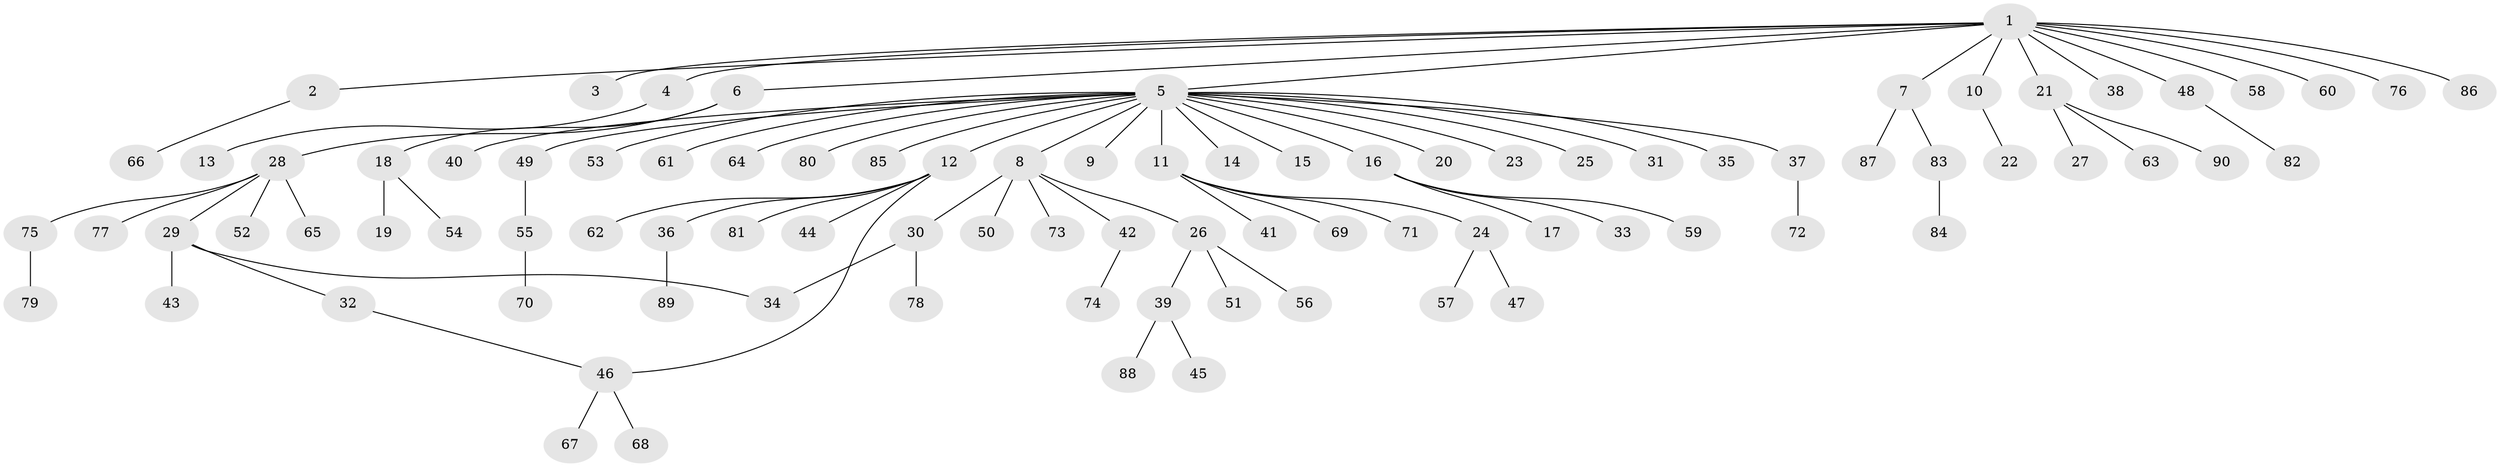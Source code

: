 // Generated by graph-tools (version 1.1) at 2025/14/03/09/25 04:14:31]
// undirected, 90 vertices, 91 edges
graph export_dot {
graph [start="1"]
  node [color=gray90,style=filled];
  1;
  2;
  3;
  4;
  5;
  6;
  7;
  8;
  9;
  10;
  11;
  12;
  13;
  14;
  15;
  16;
  17;
  18;
  19;
  20;
  21;
  22;
  23;
  24;
  25;
  26;
  27;
  28;
  29;
  30;
  31;
  32;
  33;
  34;
  35;
  36;
  37;
  38;
  39;
  40;
  41;
  42;
  43;
  44;
  45;
  46;
  47;
  48;
  49;
  50;
  51;
  52;
  53;
  54;
  55;
  56;
  57;
  58;
  59;
  60;
  61;
  62;
  63;
  64;
  65;
  66;
  67;
  68;
  69;
  70;
  71;
  72;
  73;
  74;
  75;
  76;
  77;
  78;
  79;
  80;
  81;
  82;
  83;
  84;
  85;
  86;
  87;
  88;
  89;
  90;
  1 -- 2;
  1 -- 3;
  1 -- 4;
  1 -- 5;
  1 -- 6;
  1 -- 7;
  1 -- 10;
  1 -- 21;
  1 -- 38;
  1 -- 48;
  1 -- 58;
  1 -- 60;
  1 -- 76;
  1 -- 86;
  2 -- 66;
  4 -- 13;
  5 -- 8;
  5 -- 9;
  5 -- 11;
  5 -- 12;
  5 -- 14;
  5 -- 15;
  5 -- 16;
  5 -- 20;
  5 -- 23;
  5 -- 25;
  5 -- 31;
  5 -- 35;
  5 -- 37;
  5 -- 40;
  5 -- 49;
  5 -- 53;
  5 -- 61;
  5 -- 64;
  5 -- 80;
  5 -- 85;
  6 -- 18;
  6 -- 28;
  7 -- 83;
  7 -- 87;
  8 -- 26;
  8 -- 30;
  8 -- 42;
  8 -- 50;
  8 -- 73;
  10 -- 22;
  11 -- 24;
  11 -- 41;
  11 -- 69;
  11 -- 71;
  12 -- 36;
  12 -- 44;
  12 -- 46;
  12 -- 62;
  12 -- 81;
  16 -- 17;
  16 -- 33;
  16 -- 59;
  18 -- 19;
  18 -- 54;
  21 -- 27;
  21 -- 63;
  21 -- 90;
  24 -- 47;
  24 -- 57;
  26 -- 39;
  26 -- 51;
  26 -- 56;
  28 -- 29;
  28 -- 52;
  28 -- 65;
  28 -- 75;
  28 -- 77;
  29 -- 32;
  29 -- 34;
  29 -- 43;
  30 -- 34;
  30 -- 78;
  32 -- 46;
  36 -- 89;
  37 -- 72;
  39 -- 45;
  39 -- 88;
  42 -- 74;
  46 -- 67;
  46 -- 68;
  48 -- 82;
  49 -- 55;
  55 -- 70;
  75 -- 79;
  83 -- 84;
}
